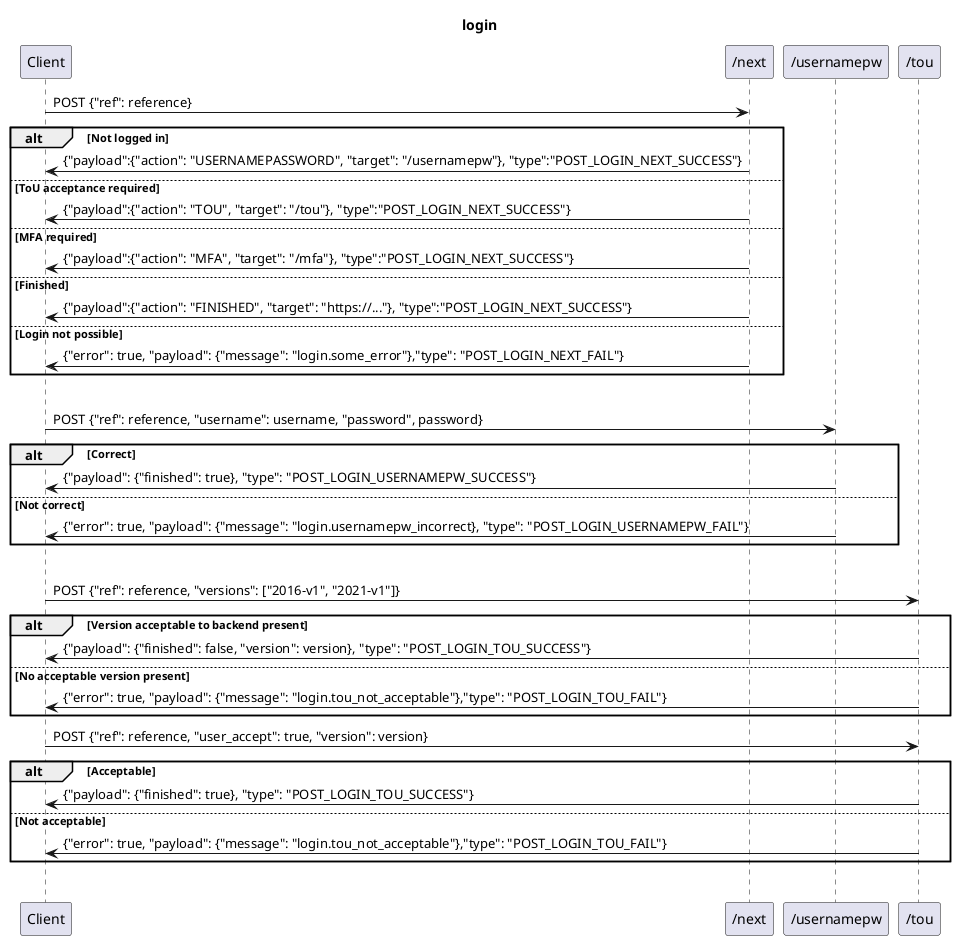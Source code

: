 @startuml
title login

Client->"/next": POST {"ref": reference}
alt Not logged in
    "/next"->Client: {"payload":{"action": "USERNAMEPASSWORD", "target": "/usernamepw"}, "type":"POST_LOGIN_NEXT_SUCCESS"}
else ToU acceptance required
    "/next"->Client: {"payload":{"action": "TOU", "target": "/tou"}, "type":"POST_LOGIN_NEXT_SUCCESS"}
else MFA required
    "/next"->Client: {"payload":{"action": "MFA", "target": "/mfa"}, "type":"POST_LOGIN_NEXT_SUCCESS"}
else Finished
    "/next"->Client: {"payload":{"action": "FINISHED", "target": "https://..."}, "type":"POST_LOGIN_NEXT_SUCCESS"}
else Login not possible
    "/next"->Client: {"error": true, "payload": {"message": "login.some_error"},"type": "POST_LOGIN_NEXT_FAIL"}
end
|||

Client->"/usernamepw": POST {"ref": reference, "username": username, "password", password}
alt Correct
    "/usernamepw"->Client: {"payload": {"finished": true}, "type": "POST_LOGIN_USERNAMEPW_SUCCESS"}
else Not correct
    "/usernamepw"->Client: {"error": true, "payload": {"message": "login.usernamepw_incorrect}, "type": "POST_LOGIN_USERNAMEPW_FAIL"}
end
|||

Client->"/tou": POST {"ref": reference, "versions": ["2016-v1", "2021-v1"]}
alt Version acceptable to backend present
    "/tou"->Client: {"payload": {"finished": false, "version": version}, "type": "POST_LOGIN_TOU_SUCCESS"}
else No acceptable version present
    "/tou"->Client: {"error": true, "payload": {"message": "login.tou_not_acceptable"},"type": "POST_LOGIN_TOU_FAIL"}
end


Client->"/tou": POST {"ref": reference, "user_accept": true, "version": version}
alt Acceptable
    "/tou"->Client: {"payload": {"finished": true}, "type": "POST_LOGIN_TOU_SUCCESS"}
else Not acceptable
    "/tou"->Client: {"error": true, "payload": {"message": "login.tou_not_acceptable"},"type": "POST_LOGIN_TOU_FAIL"}
end
|||

@enduml
